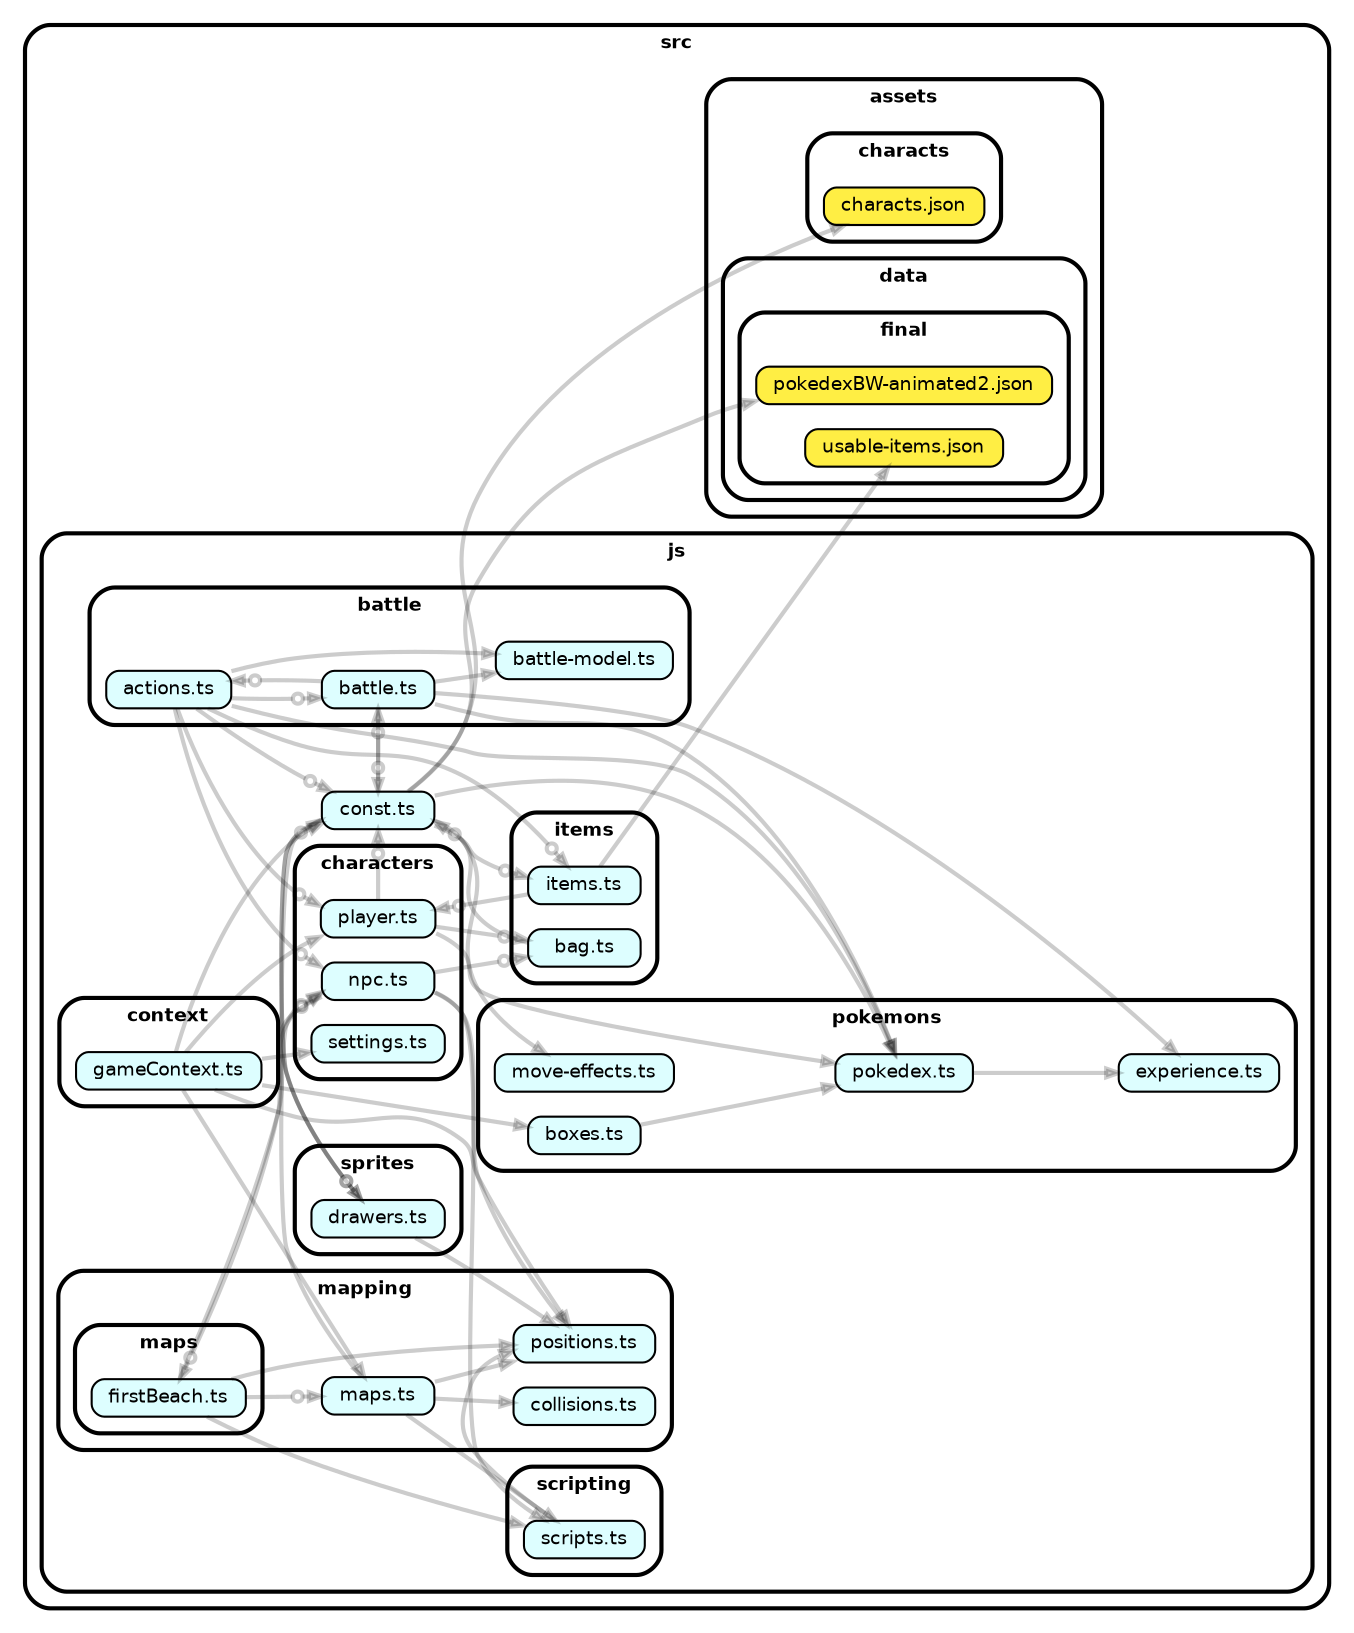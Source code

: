 strict digraph "dependency-cruiser output"{
    rankdir="LR" splines="true" overlap="false" nodesep="0.16" ranksep="0.18" fontname="Helvetica-bold" fontsize="9" style="rounded,bold,filled" fillcolor="#ffffff" compound="true"
    node [shape="box" style="rounded, filled" height="0.2" color="black" fillcolor="#ffffcc" fontcolor="black" fontname="Helvetica" fontsize="9"]
    edge [arrowhead="normal" arrowsize="0.6" penwidth="2.0" color="#00000033" fontname="Helvetica" fontsize="9"]

    subgraph "cluster_src" {label="src" subgraph "cluster_src/assets" {label="assets" subgraph "cluster_src/assets/characts" {label="characts" "src/assets/characts/characts.json" [label=<characts.json> tooltip="characts.json" URL="src/assets/characts/characts.json" fillcolor="#ffee44"] } } }
    subgraph "cluster_src" {label="src" subgraph "cluster_src/assets" {label="assets" subgraph "cluster_src/assets/data" {label="data" subgraph "cluster_src/assets/data/final" {label="final" "src/assets/data/final/pokedexBW-animated2.json" [label=<pokedexBW-animated2.json> tooltip="pokedexBW-animated2.json" URL="src/assets/data/final/pokedexBW-animated2.json" fillcolor="#ffee44"] } } } }
    subgraph "cluster_src" {label="src" subgraph "cluster_src/assets" {label="assets" subgraph "cluster_src/assets/data" {label="data" subgraph "cluster_src/assets/data/final" {label="final" "src/assets/data/final/usable-items.json" [label=<usable-items.json> tooltip="usable-items.json" URL="src/assets/data/final/usable-items.json" fillcolor="#ffee44"] } } } }
    subgraph "cluster_src" {label="src" subgraph "cluster_src/js" {label="js" subgraph "cluster_src/js/battle" {label="battle" "src/js/battle/actions.ts" [label=<actions.ts> tooltip="actions.ts" URL="src/js/battle/actions.ts" fillcolor="#ddfeff"] } } }
    "src/js/battle/actions.ts" -> "src/js/characters/npc.ts" [arrowhead="normalnoneodot"]
    "src/js/battle/actions.ts" -> "src/js/characters/player.ts" [arrowhead="normalnoneodot"]
    "src/js/battle/actions.ts" -> "src/js/const.ts" [arrowhead="normalnoneodot"]
    "src/js/battle/actions.ts" -> "src/js/items/items.ts" [arrowhead="normalnoneodot"]
    "src/js/battle/actions.ts" -> "src/js/pokemons/pokedex.ts"
    "src/js/battle/actions.ts" -> "src/js/battle/battle.ts" [arrowhead="normalnoneodot"]
    "src/js/battle/actions.ts" -> "src/js/battle/battle-model.ts"
    subgraph "cluster_src" {label="src" subgraph "cluster_src/js" {label="js" subgraph "cluster_src/js/battle" {label="battle" "src/js/battle/battle-model.ts" [label=<battle-model.ts> tooltip="battle-model.ts" URL="src/js/battle/battle-model.ts" fillcolor="#ddfeff"] } } }
    subgraph "cluster_src" {label="src" subgraph "cluster_src/js" {label="js" subgraph "cluster_src/js/battle" {label="battle" "src/js/battle/battle.ts" [label=<battle.ts> tooltip="battle.ts" URL="src/js/battle/battle.ts" fillcolor="#ddfeff"] } } }
    "src/js/battle/battle.ts" -> "src/js/const.ts" [arrowhead="normalnoneodot"]
    "src/js/battle/battle.ts" -> "src/js/pokemons/experience.ts"
    "src/js/battle/battle.ts" -> "src/js/pokemons/pokedex.ts"
    "src/js/battle/battle.ts" -> "src/js/battle/actions.ts" [arrowhead="normalnoneodot"]
    "src/js/battle/battle.ts" -> "src/js/battle/battle-model.ts"
    subgraph "cluster_src" {label="src" subgraph "cluster_src/js" {label="js" subgraph "cluster_src/js/characters" {label="characters" "src/js/characters/npc.ts" [label=<npc.ts> tooltip="npc.ts" URL="src/js/characters/npc.ts" fillcolor="#ddfeff"] } } }
    "src/js/characters/npc.ts" -> "src/js/items/bag.ts" [arrowhead="normalnoneodot"]
    "src/js/characters/npc.ts" -> "src/js/mapping/positions.ts"
    "src/js/characters/npc.ts" -> "src/js/scripting/scripts.ts"
    "src/js/characters/npc.ts" -> "src/js/sprites/drawers.ts" [arrowhead="normalnoneodot"]
    subgraph "cluster_src" {label="src" subgraph "cluster_src/js" {label="js" subgraph "cluster_src/js/characters" {label="characters" "src/js/characters/player.ts" [label=<player.ts> tooltip="player.ts" URL="src/js/characters/player.ts" fillcolor="#ddfeff"] } } }
    "src/js/characters/player.ts" -> "src/js/const.ts" [arrowhead="normalnoneodot"]
    "src/js/characters/player.ts" -> "src/js/items/bag.ts" [arrowhead="normalnoneodot"]
    "src/js/characters/player.ts" -> "src/js/pokemons/pokedex.ts"
    subgraph "cluster_src" {label="src" subgraph "cluster_src/js" {label="js" subgraph "cluster_src/js/characters" {label="characters" "src/js/characters/settings.ts" [label=<settings.ts> tooltip="settings.ts" URL="src/js/characters/settings.ts" fillcolor="#ddfeff"] } } }
    subgraph "cluster_src" {label="src" subgraph "cluster_src/js" {label="js" "src/js/const.ts" [label=<const.ts> tooltip="const.ts" URL="src/js/const.ts" fillcolor="#ddfeff"] } }
    "src/js/const.ts" -> "src/assets/characts/characts.json"
    "src/js/const.ts" -> "src/assets/data/final/pokedexBW-animated2.json"
    "src/js/const.ts" -> "src/js/battle/battle.ts" [arrowhead="normalnoneodot"]
    "src/js/const.ts" -> "src/js/items/items.ts" [arrowhead="normalnoneodot"]
    "src/js/const.ts" -> "src/js/mapping/maps/firstBeach.ts" [arrowhead="normalnoneodot"]
    "src/js/const.ts" -> "src/js/pokemons/move-effects.ts"
    "src/js/const.ts" -> "src/js/pokemons/pokedex.ts"
    "src/js/const.ts" -> "src/js/sprites/drawers.ts" [arrowhead="normalnoneodot"]
    subgraph "cluster_src" {label="src" subgraph "cluster_src/js" {label="js" subgraph "cluster_src/js/context" {label="context" "src/js/context/gameContext.ts" [label=<gameContext.ts> tooltip="gameContext.ts" URL="src/js/context/gameContext.ts" fillcolor="#ddfeff"] } } }
    "src/js/context/gameContext.ts" -> "src/js/characters/player.ts"
    "src/js/context/gameContext.ts" -> "src/js/characters/settings.ts"
    "src/js/context/gameContext.ts" -> "src/js/const.ts"
    "src/js/context/gameContext.ts" -> "src/js/mapping/maps.ts"
    "src/js/context/gameContext.ts" -> "src/js/mapping/positions.ts"
    "src/js/context/gameContext.ts" -> "src/js/pokemons/boxes.ts"
    subgraph "cluster_src" {label="src" subgraph "cluster_src/js" {label="js" subgraph "cluster_src/js/items" {label="items" "src/js/items/bag.ts" [label=<bag.ts> tooltip="bag.ts" URL="src/js/items/bag.ts" fillcolor="#ddfeff"] } } }
    "src/js/items/bag.ts" -> "src/js/const.ts" [arrowhead="normalnoneodot"]
    subgraph "cluster_src" {label="src" subgraph "cluster_src/js" {label="js" subgraph "cluster_src/js/items" {label="items" "src/js/items/items.ts" [label=<items.ts> tooltip="items.ts" URL="src/js/items/items.ts" fillcolor="#ddfeff"] } } }
    "src/js/items/items.ts" -> "src/assets/data/final/usable-items.json"
    "src/js/items/items.ts" -> "src/js/characters/player.ts" [arrowhead="normalnoneodot"]
    subgraph "cluster_src" {label="src" subgraph "cluster_src/js" {label="js" subgraph "cluster_src/js/mapping" {label="mapping" "src/js/mapping/collisions.ts" [label=<collisions.ts> tooltip="collisions.ts" URL="src/js/mapping/collisions.ts" fillcolor="#ddfeff"] } } }
    subgraph "cluster_src" {label="src" subgraph "cluster_src/js" {label="js" subgraph "cluster_src/js/mapping" {label="mapping" "src/js/mapping/maps.ts" [label=<maps.ts> tooltip="maps.ts" URL="src/js/mapping/maps.ts" fillcolor="#ddfeff"] } } }
    "src/js/mapping/maps.ts" -> "src/js/characters/npc.ts" [arrowhead="normalnoneodot"]
    "src/js/mapping/maps.ts" -> "src/js/scripting/scripts.ts"
    "src/js/mapping/maps.ts" -> "src/js/mapping/collisions.ts"
    "src/js/mapping/maps.ts" -> "src/js/mapping/positions.ts"
    subgraph "cluster_src" {label="src" subgraph "cluster_src/js" {label="js" subgraph "cluster_src/js/mapping" {label="mapping" subgraph "cluster_src/js/mapping/maps" {label="maps" "src/js/mapping/maps/firstBeach.ts" [label=<firstBeach.ts> tooltip="firstBeach.ts" URL="src/js/mapping/maps/firstBeach.ts" fillcolor="#ddfeff"] } } } }
    "src/js/mapping/maps/firstBeach.ts" -> "src/js/characters/npc.ts" [arrowhead="normalnoneodot"]
    "src/js/mapping/maps/firstBeach.ts" -> "src/js/scripting/scripts.ts"
    "src/js/mapping/maps/firstBeach.ts" -> "src/js/mapping/maps.ts" [arrowhead="normalnoneodot"]
    "src/js/mapping/maps/firstBeach.ts" -> "src/js/mapping/positions.ts"
    subgraph "cluster_src" {label="src" subgraph "cluster_src/js" {label="js" subgraph "cluster_src/js/mapping" {label="mapping" "src/js/mapping/positions.ts" [label=<positions.ts> tooltip="positions.ts" URL="src/js/mapping/positions.ts" fillcolor="#ddfeff"] } } }
    subgraph "cluster_src" {label="src" subgraph "cluster_src/js" {label="js" subgraph "cluster_src/js/pokemons" {label="pokemons" "src/js/pokemons/boxes.ts" [label=<boxes.ts> tooltip="boxes.ts" URL="src/js/pokemons/boxes.ts" fillcolor="#ddfeff"] } } }
    "src/js/pokemons/boxes.ts" -> "src/js/pokemons/pokedex.ts"
    subgraph "cluster_src" {label="src" subgraph "cluster_src/js" {label="js" subgraph "cluster_src/js/pokemons" {label="pokemons" "src/js/pokemons/experience.ts" [label=<experience.ts> tooltip="experience.ts" URL="src/js/pokemons/experience.ts" fillcolor="#ddfeff"] } } }
    subgraph "cluster_src" {label="src" subgraph "cluster_src/js" {label="js" subgraph "cluster_src/js/pokemons" {label="pokemons" "src/js/pokemons/move-effects.ts" [label=<move-effects.ts> tooltip="move-effects.ts" URL="src/js/pokemons/move-effects.ts" fillcolor="#ddfeff"] } } }
    subgraph "cluster_src" {label="src" subgraph "cluster_src/js" {label="js" subgraph "cluster_src/js/pokemons" {label="pokemons" "src/js/pokemons/pokedex.ts" [label=<pokedex.ts> tooltip="pokedex.ts" URL="src/js/pokemons/pokedex.ts" fillcolor="#ddfeff"] } } }
    "src/js/pokemons/pokedex.ts" -> "src/js/pokemons/experience.ts"
    subgraph "cluster_src" {label="src" subgraph "cluster_src/js" {label="js" subgraph "cluster_src/js/scripting" {label="scripting" "src/js/scripting/scripts.ts" [label=<scripts.ts> tooltip="scripts.ts" URL="src/js/scripting/scripts.ts" fillcolor="#ddfeff"] } } }
    "src/js/scripting/scripts.ts" -> "src/js/mapping/positions.ts"
    subgraph "cluster_src" {label="src" subgraph "cluster_src/js" {label="js" subgraph "cluster_src/js/sprites" {label="sprites" "src/js/sprites/drawers.ts" [label=<drawers.ts> tooltip="drawers.ts" URL="src/js/sprites/drawers.ts" fillcolor="#ddfeff"] } } }
    "src/js/sprites/drawers.ts" -> "src/js/const.ts" [arrowhead="normalnoneodot"]
    "src/js/sprites/drawers.ts" -> "src/js/mapping/positions.ts"
}
